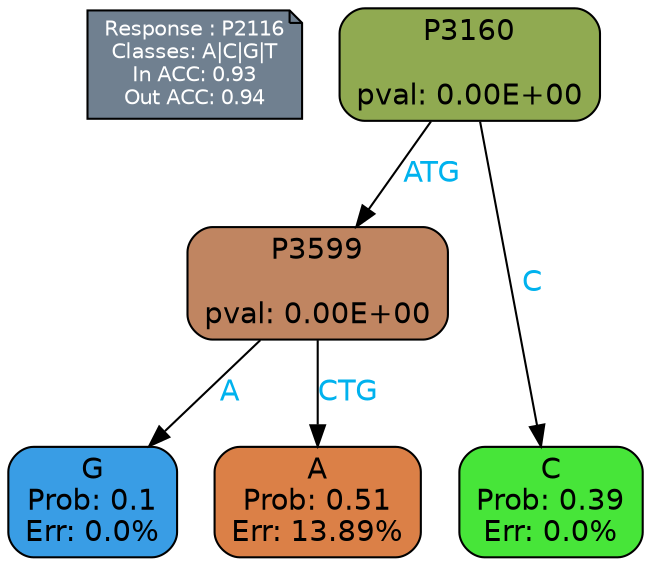 digraph Tree {
node [shape=box, style="filled, rounded", color="black", fontname=helvetica] ;
graph [ranksep=equally, splines=polylines, bgcolor=transparent, dpi=600] ;
edge [fontname=helvetica] ;
LEGEND [label="Response : P2116
Classes: A|C|G|T
In ACC: 0.93
Out ACC: 0.94
",shape=note,align=left,style=filled,fillcolor="slategray",fontcolor="white",fontsize=10];1 [label="P3160

pval: 0.00E+00", fillcolor="#90aa51"] ;
2 [label="P3599

pval: 0.00E+00", fillcolor="#c08561"] ;
3 [label="G
Prob: 0.1
Err: 0.0%", fillcolor="#399de5"] ;
4 [label="A
Prob: 0.51
Err: 13.89%", fillcolor="#db8047"] ;
5 [label="C
Prob: 0.39
Err: 0.0%", fillcolor="#47e539"] ;
1 -> 2 [label="ATG",fontcolor=deepskyblue2] ;
1 -> 5 [label="C",fontcolor=deepskyblue2] ;
2 -> 3 [label="A",fontcolor=deepskyblue2] ;
2 -> 4 [label="CTG",fontcolor=deepskyblue2] ;
{rank = same; 3;4;5;}{rank = same; LEGEND;1;}}
